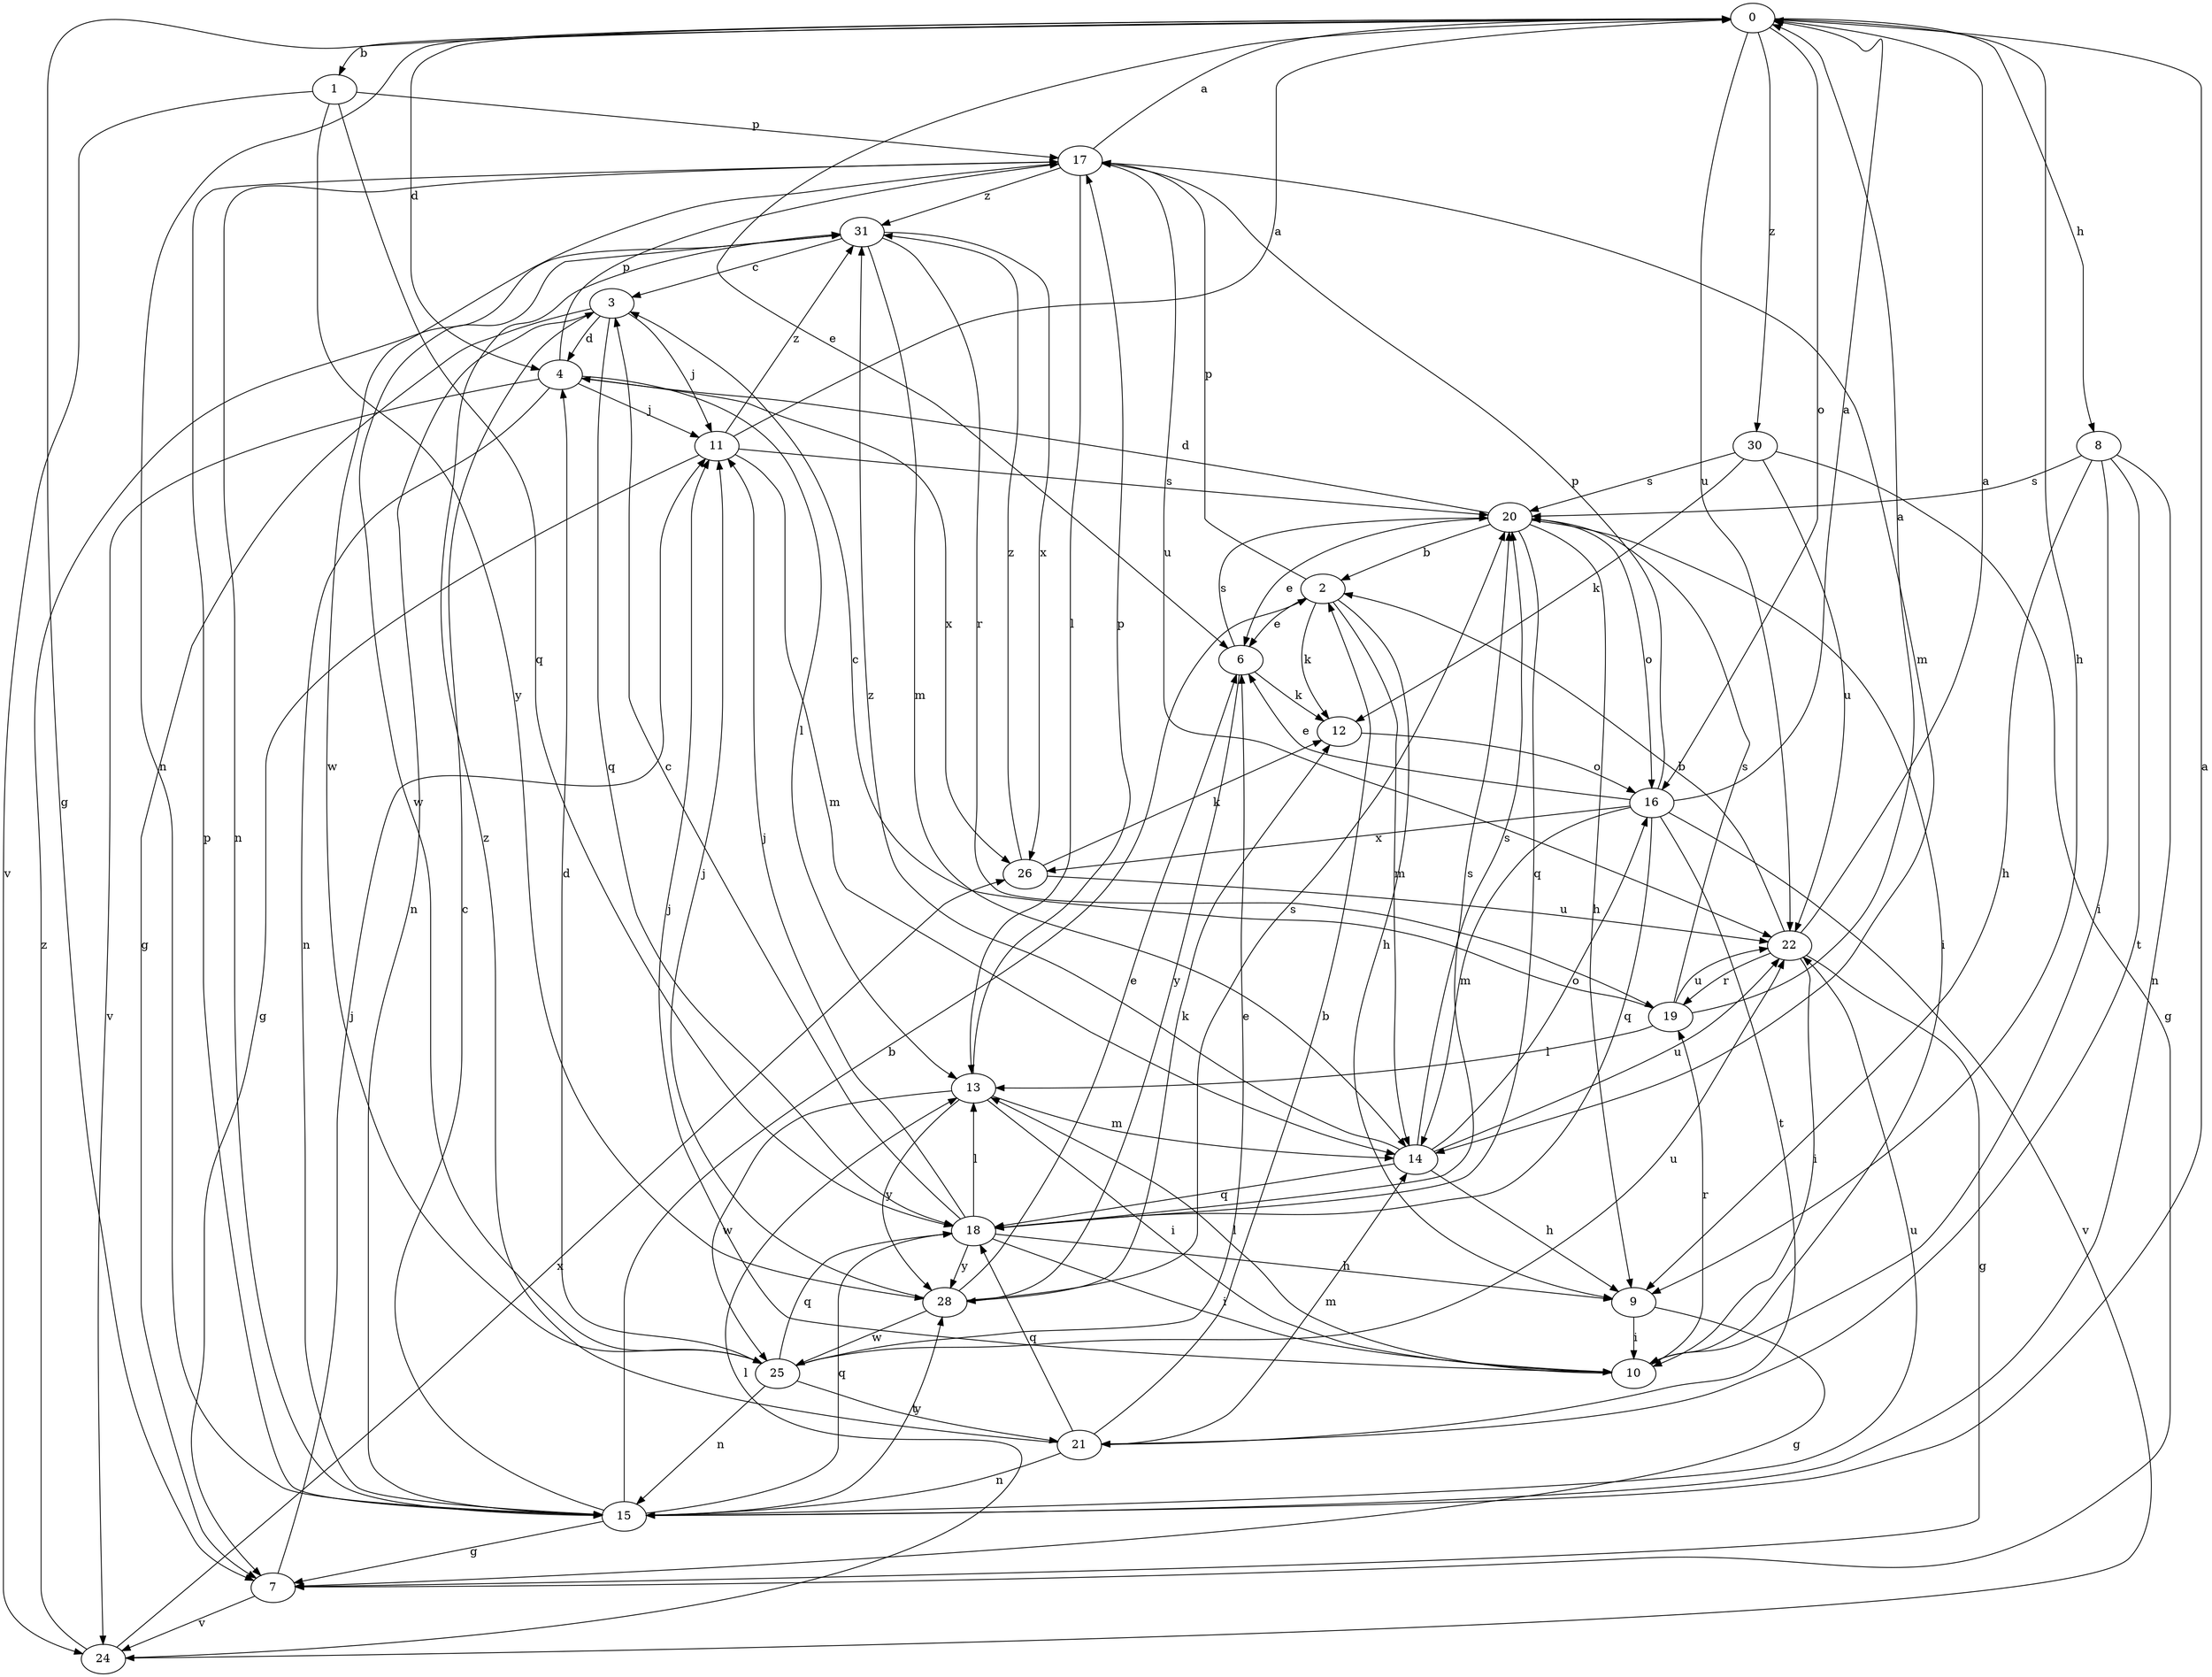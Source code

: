 strict digraph  {
0;
1;
2;
3;
4;
6;
7;
8;
9;
10;
11;
12;
13;
14;
15;
16;
17;
18;
19;
20;
21;
22;
24;
25;
26;
28;
30;
31;
0 -> 1  [label=b];
0 -> 4  [label=d];
0 -> 6  [label=e];
0 -> 7  [label=g];
0 -> 8  [label=h];
0 -> 9  [label=h];
0 -> 15  [label=n];
0 -> 16  [label=o];
0 -> 22  [label=u];
0 -> 30  [label=z];
1 -> 17  [label=p];
1 -> 18  [label=q];
1 -> 24  [label=v];
1 -> 28  [label=y];
2 -> 6  [label=e];
2 -> 9  [label=h];
2 -> 12  [label=k];
2 -> 14  [label=m];
2 -> 17  [label=p];
3 -> 4  [label=d];
3 -> 7  [label=g];
3 -> 11  [label=j];
3 -> 15  [label=n];
3 -> 18  [label=q];
4 -> 11  [label=j];
4 -> 13  [label=l];
4 -> 15  [label=n];
4 -> 17  [label=p];
4 -> 24  [label=v];
4 -> 26  [label=x];
6 -> 12  [label=k];
6 -> 20  [label=s];
6 -> 28  [label=y];
7 -> 11  [label=j];
7 -> 24  [label=v];
8 -> 9  [label=h];
8 -> 10  [label=i];
8 -> 15  [label=n];
8 -> 20  [label=s];
8 -> 21  [label=t];
9 -> 7  [label=g];
9 -> 10  [label=i];
10 -> 11  [label=j];
10 -> 13  [label=l];
10 -> 19  [label=r];
11 -> 0  [label=a];
11 -> 7  [label=g];
11 -> 14  [label=m];
11 -> 20  [label=s];
11 -> 31  [label=z];
12 -> 16  [label=o];
13 -> 10  [label=i];
13 -> 14  [label=m];
13 -> 17  [label=p];
13 -> 25  [label=w];
13 -> 28  [label=y];
14 -> 9  [label=h];
14 -> 16  [label=o];
14 -> 18  [label=q];
14 -> 20  [label=s];
14 -> 22  [label=u];
14 -> 31  [label=z];
15 -> 0  [label=a];
15 -> 2  [label=b];
15 -> 3  [label=c];
15 -> 7  [label=g];
15 -> 17  [label=p];
15 -> 18  [label=q];
15 -> 22  [label=u];
15 -> 28  [label=y];
16 -> 0  [label=a];
16 -> 6  [label=e];
16 -> 14  [label=m];
16 -> 17  [label=p];
16 -> 18  [label=q];
16 -> 21  [label=t];
16 -> 24  [label=v];
16 -> 26  [label=x];
17 -> 0  [label=a];
17 -> 13  [label=l];
17 -> 14  [label=m];
17 -> 15  [label=n];
17 -> 22  [label=u];
17 -> 25  [label=w];
17 -> 31  [label=z];
18 -> 3  [label=c];
18 -> 9  [label=h];
18 -> 10  [label=i];
18 -> 11  [label=j];
18 -> 13  [label=l];
18 -> 20  [label=s];
18 -> 28  [label=y];
19 -> 0  [label=a];
19 -> 3  [label=c];
19 -> 13  [label=l];
19 -> 20  [label=s];
19 -> 22  [label=u];
20 -> 2  [label=b];
20 -> 4  [label=d];
20 -> 6  [label=e];
20 -> 9  [label=h];
20 -> 10  [label=i];
20 -> 16  [label=o];
20 -> 18  [label=q];
21 -> 2  [label=b];
21 -> 14  [label=m];
21 -> 15  [label=n];
21 -> 18  [label=q];
21 -> 31  [label=z];
22 -> 0  [label=a];
22 -> 2  [label=b];
22 -> 7  [label=g];
22 -> 10  [label=i];
22 -> 19  [label=r];
24 -> 13  [label=l];
24 -> 26  [label=x];
24 -> 31  [label=z];
25 -> 4  [label=d];
25 -> 6  [label=e];
25 -> 15  [label=n];
25 -> 18  [label=q];
25 -> 21  [label=t];
25 -> 22  [label=u];
26 -> 12  [label=k];
26 -> 22  [label=u];
26 -> 31  [label=z];
28 -> 6  [label=e];
28 -> 11  [label=j];
28 -> 12  [label=k];
28 -> 20  [label=s];
28 -> 25  [label=w];
30 -> 7  [label=g];
30 -> 12  [label=k];
30 -> 20  [label=s];
30 -> 22  [label=u];
31 -> 3  [label=c];
31 -> 14  [label=m];
31 -> 19  [label=r];
31 -> 25  [label=w];
31 -> 26  [label=x];
}
